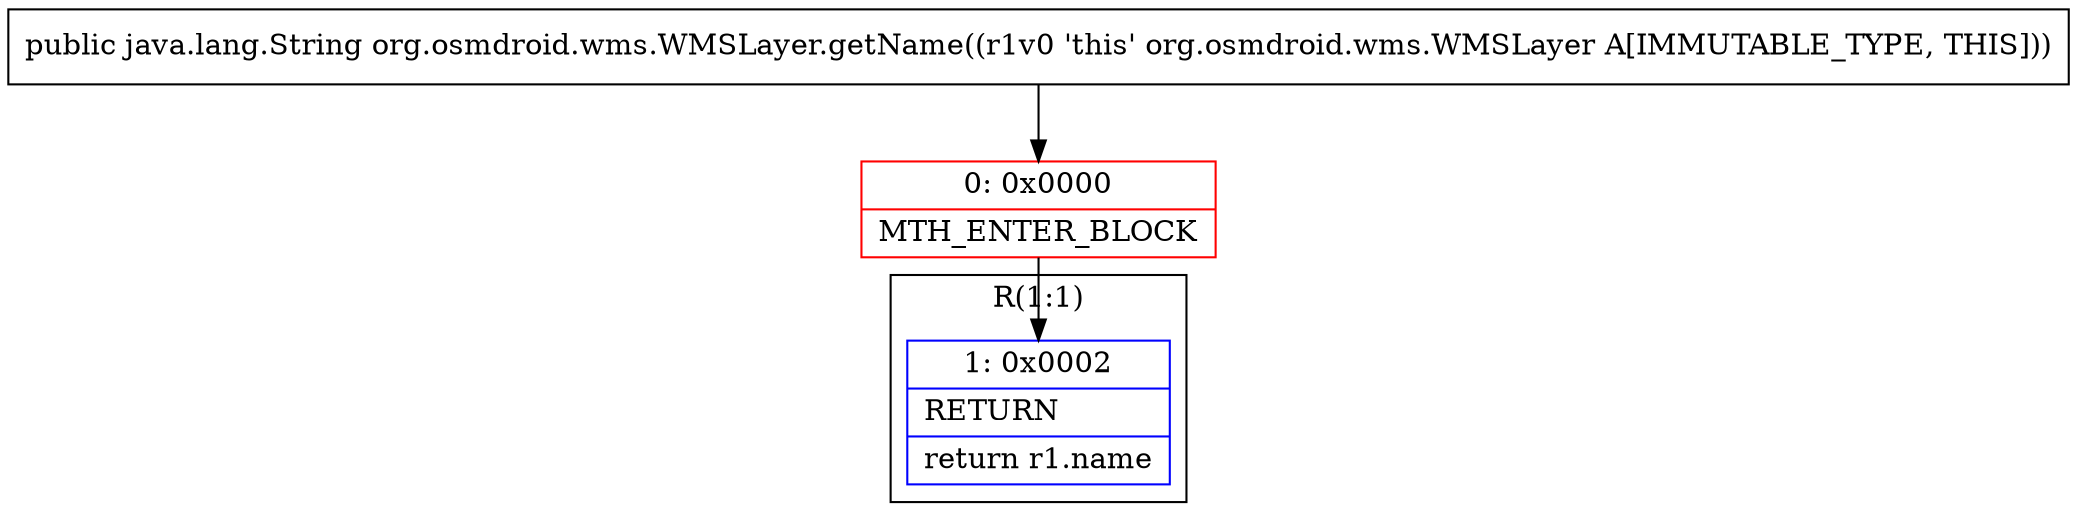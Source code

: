 digraph "CFG fororg.osmdroid.wms.WMSLayer.getName()Ljava\/lang\/String;" {
subgraph cluster_Region_802154317 {
label = "R(1:1)";
node [shape=record,color=blue];
Node_1 [shape=record,label="{1\:\ 0x0002|RETURN\l|return r1.name\l}"];
}
Node_0 [shape=record,color=red,label="{0\:\ 0x0000|MTH_ENTER_BLOCK\l}"];
MethodNode[shape=record,label="{public java.lang.String org.osmdroid.wms.WMSLayer.getName((r1v0 'this' org.osmdroid.wms.WMSLayer A[IMMUTABLE_TYPE, THIS])) }"];
MethodNode -> Node_0;
Node_0 -> Node_1;
}

